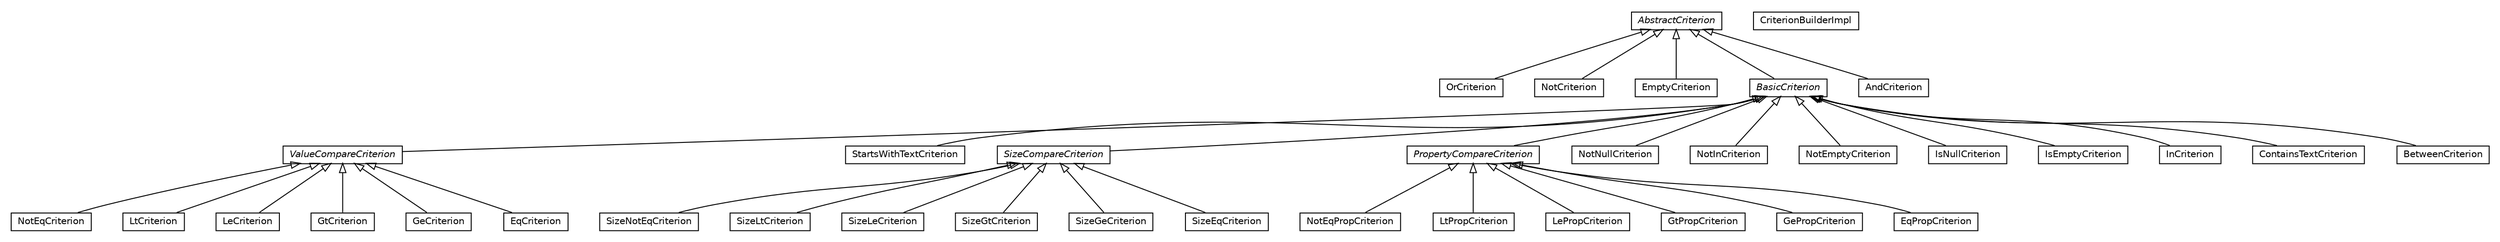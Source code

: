 #!/usr/local/bin/dot
#
# Class diagram 
# Generated by UMLGraph version R5_6_6-8-g8d7759 (http://www.umlgraph.org/)
#

digraph G {
	edge [fontname="Helvetica",fontsize=10,labelfontname="Helvetica",labelfontsize=10];
	node [fontname="Helvetica",fontsize=10,shape=plaintext];
	nodesep=0.25;
	ranksep=0.5;
	// org.dayatang.domain.internal.repo.ValueCompareCriterion
	c1770 [label=<<table title="org.dayatang.domain.internal.repo.ValueCompareCriterion" border="0" cellborder="1" cellspacing="0" cellpadding="2" port="p" href="./ValueCompareCriterion.html">
		<tr><td><table border="0" cellspacing="0" cellpadding="1">
<tr><td align="center" balign="center"><font face="Helvetica-Oblique"> ValueCompareCriterion </font></td></tr>
		</table></td></tr>
		</table>>, URL="./ValueCompareCriterion.html", fontname="Helvetica", fontcolor="black", fontsize=10.0];
	// org.dayatang.domain.internal.repo.StartsWithTextCriterion
	c1771 [label=<<table title="org.dayatang.domain.internal.repo.StartsWithTextCriterion" border="0" cellborder="1" cellspacing="0" cellpadding="2" port="p" href="./StartsWithTextCriterion.html">
		<tr><td><table border="0" cellspacing="0" cellpadding="1">
<tr><td align="center" balign="center"> StartsWithTextCriterion </td></tr>
		</table></td></tr>
		</table>>, URL="./StartsWithTextCriterion.html", fontname="Helvetica", fontcolor="black", fontsize=10.0];
	// org.dayatang.domain.internal.repo.SizeNotEqCriterion
	c1772 [label=<<table title="org.dayatang.domain.internal.repo.SizeNotEqCriterion" border="0" cellborder="1" cellspacing="0" cellpadding="2" port="p" href="./SizeNotEqCriterion.html">
		<tr><td><table border="0" cellspacing="0" cellpadding="1">
<tr><td align="center" balign="center"> SizeNotEqCriterion </td></tr>
		</table></td></tr>
		</table>>, URL="./SizeNotEqCriterion.html", fontname="Helvetica", fontcolor="black", fontsize=10.0];
	// org.dayatang.domain.internal.repo.SizeLtCriterion
	c1773 [label=<<table title="org.dayatang.domain.internal.repo.SizeLtCriterion" border="0" cellborder="1" cellspacing="0" cellpadding="2" port="p" href="./SizeLtCriterion.html">
		<tr><td><table border="0" cellspacing="0" cellpadding="1">
<tr><td align="center" balign="center"> SizeLtCriterion </td></tr>
		</table></td></tr>
		</table>>, URL="./SizeLtCriterion.html", fontname="Helvetica", fontcolor="black", fontsize=10.0];
	// org.dayatang.domain.internal.repo.SizeLeCriterion
	c1774 [label=<<table title="org.dayatang.domain.internal.repo.SizeLeCriterion" border="0" cellborder="1" cellspacing="0" cellpadding="2" port="p" href="./SizeLeCriterion.html">
		<tr><td><table border="0" cellspacing="0" cellpadding="1">
<tr><td align="center" balign="center"> SizeLeCriterion </td></tr>
		</table></td></tr>
		</table>>, URL="./SizeLeCriterion.html", fontname="Helvetica", fontcolor="black", fontsize=10.0];
	// org.dayatang.domain.internal.repo.SizeGtCriterion
	c1775 [label=<<table title="org.dayatang.domain.internal.repo.SizeGtCriterion" border="0" cellborder="1" cellspacing="0" cellpadding="2" port="p" href="./SizeGtCriterion.html">
		<tr><td><table border="0" cellspacing="0" cellpadding="1">
<tr><td align="center" balign="center"> SizeGtCriterion </td></tr>
		</table></td></tr>
		</table>>, URL="./SizeGtCriterion.html", fontname="Helvetica", fontcolor="black", fontsize=10.0];
	// org.dayatang.domain.internal.repo.SizeGeCriterion
	c1776 [label=<<table title="org.dayatang.domain.internal.repo.SizeGeCriterion" border="0" cellborder="1" cellspacing="0" cellpadding="2" port="p" href="./SizeGeCriterion.html">
		<tr><td><table border="0" cellspacing="0" cellpadding="1">
<tr><td align="center" balign="center"> SizeGeCriterion </td></tr>
		</table></td></tr>
		</table>>, URL="./SizeGeCriterion.html", fontname="Helvetica", fontcolor="black", fontsize=10.0];
	// org.dayatang.domain.internal.repo.SizeEqCriterion
	c1777 [label=<<table title="org.dayatang.domain.internal.repo.SizeEqCriterion" border="0" cellborder="1" cellspacing="0" cellpadding="2" port="p" href="./SizeEqCriterion.html">
		<tr><td><table border="0" cellspacing="0" cellpadding="1">
<tr><td align="center" balign="center"> SizeEqCriterion </td></tr>
		</table></td></tr>
		</table>>, URL="./SizeEqCriterion.html", fontname="Helvetica", fontcolor="black", fontsize=10.0];
	// org.dayatang.domain.internal.repo.SizeCompareCriterion
	c1778 [label=<<table title="org.dayatang.domain.internal.repo.SizeCompareCriterion" border="0" cellborder="1" cellspacing="0" cellpadding="2" port="p" href="./SizeCompareCriterion.html">
		<tr><td><table border="0" cellspacing="0" cellpadding="1">
<tr><td align="center" balign="center"><font face="Helvetica-Oblique"> SizeCompareCriterion </font></td></tr>
		</table></td></tr>
		</table>>, URL="./SizeCompareCriterion.html", fontname="Helvetica", fontcolor="black", fontsize=10.0];
	// org.dayatang.domain.internal.repo.PropertyCompareCriterion
	c1779 [label=<<table title="org.dayatang.domain.internal.repo.PropertyCompareCriterion" border="0" cellborder="1" cellspacing="0" cellpadding="2" port="p" href="./PropertyCompareCriterion.html">
		<tr><td><table border="0" cellspacing="0" cellpadding="1">
<tr><td align="center" balign="center"><font face="Helvetica-Oblique"> PropertyCompareCriterion </font></td></tr>
		</table></td></tr>
		</table>>, URL="./PropertyCompareCriterion.html", fontname="Helvetica", fontcolor="black", fontsize=10.0];
	// org.dayatang.domain.internal.repo.OrCriterion
	c1780 [label=<<table title="org.dayatang.domain.internal.repo.OrCriterion" border="0" cellborder="1" cellspacing="0" cellpadding="2" port="p" href="./OrCriterion.html">
		<tr><td><table border="0" cellspacing="0" cellpadding="1">
<tr><td align="center" balign="center"> OrCriterion </td></tr>
		</table></td></tr>
		</table>>, URL="./OrCriterion.html", fontname="Helvetica", fontcolor="black", fontsize=10.0];
	// org.dayatang.domain.internal.repo.NotNullCriterion
	c1781 [label=<<table title="org.dayatang.domain.internal.repo.NotNullCriterion" border="0" cellborder="1" cellspacing="0" cellpadding="2" port="p" href="./NotNullCriterion.html">
		<tr><td><table border="0" cellspacing="0" cellpadding="1">
<tr><td align="center" balign="center"> NotNullCriterion </td></tr>
		</table></td></tr>
		</table>>, URL="./NotNullCriterion.html", fontname="Helvetica", fontcolor="black", fontsize=10.0];
	// org.dayatang.domain.internal.repo.NotInCriterion
	c1782 [label=<<table title="org.dayatang.domain.internal.repo.NotInCriterion" border="0" cellborder="1" cellspacing="0" cellpadding="2" port="p" href="./NotInCriterion.html">
		<tr><td><table border="0" cellspacing="0" cellpadding="1">
<tr><td align="center" balign="center"> NotInCriterion </td></tr>
		</table></td></tr>
		</table>>, URL="./NotInCriterion.html", fontname="Helvetica", fontcolor="black", fontsize=10.0];
	// org.dayatang.domain.internal.repo.NotEqPropCriterion
	c1783 [label=<<table title="org.dayatang.domain.internal.repo.NotEqPropCriterion" border="0" cellborder="1" cellspacing="0" cellpadding="2" port="p" href="./NotEqPropCriterion.html">
		<tr><td><table border="0" cellspacing="0" cellpadding="1">
<tr><td align="center" balign="center"> NotEqPropCriterion </td></tr>
		</table></td></tr>
		</table>>, URL="./NotEqPropCriterion.html", fontname="Helvetica", fontcolor="black", fontsize=10.0];
	// org.dayatang.domain.internal.repo.NotEqCriterion
	c1784 [label=<<table title="org.dayatang.domain.internal.repo.NotEqCriterion" border="0" cellborder="1" cellspacing="0" cellpadding="2" port="p" href="./NotEqCriterion.html">
		<tr><td><table border="0" cellspacing="0" cellpadding="1">
<tr><td align="center" balign="center"> NotEqCriterion </td></tr>
		</table></td></tr>
		</table>>, URL="./NotEqCriterion.html", fontname="Helvetica", fontcolor="black", fontsize=10.0];
	// org.dayatang.domain.internal.repo.NotEmptyCriterion
	c1785 [label=<<table title="org.dayatang.domain.internal.repo.NotEmptyCriterion" border="0" cellborder="1" cellspacing="0" cellpadding="2" port="p" href="./NotEmptyCriterion.html">
		<tr><td><table border="0" cellspacing="0" cellpadding="1">
<tr><td align="center" balign="center"> NotEmptyCriterion </td></tr>
		</table></td></tr>
		</table>>, URL="./NotEmptyCriterion.html", fontname="Helvetica", fontcolor="black", fontsize=10.0];
	// org.dayatang.domain.internal.repo.NotCriterion
	c1786 [label=<<table title="org.dayatang.domain.internal.repo.NotCriterion" border="0" cellborder="1" cellspacing="0" cellpadding="2" port="p" href="./NotCriterion.html">
		<tr><td><table border="0" cellspacing="0" cellpadding="1">
<tr><td align="center" balign="center"> NotCriterion </td></tr>
		</table></td></tr>
		</table>>, URL="./NotCriterion.html", fontname="Helvetica", fontcolor="black", fontsize=10.0];
	// org.dayatang.domain.internal.repo.LtPropCriterion
	c1787 [label=<<table title="org.dayatang.domain.internal.repo.LtPropCriterion" border="0" cellborder="1" cellspacing="0" cellpadding="2" port="p" href="./LtPropCriterion.html">
		<tr><td><table border="0" cellspacing="0" cellpadding="1">
<tr><td align="center" balign="center"> LtPropCriterion </td></tr>
		</table></td></tr>
		</table>>, URL="./LtPropCriterion.html", fontname="Helvetica", fontcolor="black", fontsize=10.0];
	// org.dayatang.domain.internal.repo.LtCriterion
	c1788 [label=<<table title="org.dayatang.domain.internal.repo.LtCriterion" border="0" cellborder="1" cellspacing="0" cellpadding="2" port="p" href="./LtCriterion.html">
		<tr><td><table border="0" cellspacing="0" cellpadding="1">
<tr><td align="center" balign="center"> LtCriterion </td></tr>
		</table></td></tr>
		</table>>, URL="./LtCriterion.html", fontname="Helvetica", fontcolor="black", fontsize=10.0];
	// org.dayatang.domain.internal.repo.LePropCriterion
	c1789 [label=<<table title="org.dayatang.domain.internal.repo.LePropCriterion" border="0" cellborder="1" cellspacing="0" cellpadding="2" port="p" href="./LePropCriterion.html">
		<tr><td><table border="0" cellspacing="0" cellpadding="1">
<tr><td align="center" balign="center"> LePropCriterion </td></tr>
		</table></td></tr>
		</table>>, URL="./LePropCriterion.html", fontname="Helvetica", fontcolor="black", fontsize=10.0];
	// org.dayatang.domain.internal.repo.LeCriterion
	c1790 [label=<<table title="org.dayatang.domain.internal.repo.LeCriterion" border="0" cellborder="1" cellspacing="0" cellpadding="2" port="p" href="./LeCriterion.html">
		<tr><td><table border="0" cellspacing="0" cellpadding="1">
<tr><td align="center" balign="center"> LeCriterion </td></tr>
		</table></td></tr>
		</table>>, URL="./LeCriterion.html", fontname="Helvetica", fontcolor="black", fontsize=10.0];
	// org.dayatang.domain.internal.repo.IsNullCriterion
	c1791 [label=<<table title="org.dayatang.domain.internal.repo.IsNullCriterion" border="0" cellborder="1" cellspacing="0" cellpadding="2" port="p" href="./IsNullCriterion.html">
		<tr><td><table border="0" cellspacing="0" cellpadding="1">
<tr><td align="center" balign="center"> IsNullCriterion </td></tr>
		</table></td></tr>
		</table>>, URL="./IsNullCriterion.html", fontname="Helvetica", fontcolor="black", fontsize=10.0];
	// org.dayatang.domain.internal.repo.IsEmptyCriterion
	c1792 [label=<<table title="org.dayatang.domain.internal.repo.IsEmptyCriterion" border="0" cellborder="1" cellspacing="0" cellpadding="2" port="p" href="./IsEmptyCriterion.html">
		<tr><td><table border="0" cellspacing="0" cellpadding="1">
<tr><td align="center" balign="center"> IsEmptyCriterion </td></tr>
		</table></td></tr>
		</table>>, URL="./IsEmptyCriterion.html", fontname="Helvetica", fontcolor="black", fontsize=10.0];
	// org.dayatang.domain.internal.repo.InCriterion
	c1793 [label=<<table title="org.dayatang.domain.internal.repo.InCriterion" border="0" cellborder="1" cellspacing="0" cellpadding="2" port="p" href="./InCriterion.html">
		<tr><td><table border="0" cellspacing="0" cellpadding="1">
<tr><td align="center" balign="center"> InCriterion </td></tr>
		</table></td></tr>
		</table>>, URL="./InCriterion.html", fontname="Helvetica", fontcolor="black", fontsize=10.0];
	// org.dayatang.domain.internal.repo.GtPropCriterion
	c1794 [label=<<table title="org.dayatang.domain.internal.repo.GtPropCriterion" border="0" cellborder="1" cellspacing="0" cellpadding="2" port="p" href="./GtPropCriterion.html">
		<tr><td><table border="0" cellspacing="0" cellpadding="1">
<tr><td align="center" balign="center"> GtPropCriterion </td></tr>
		</table></td></tr>
		</table>>, URL="./GtPropCriterion.html", fontname="Helvetica", fontcolor="black", fontsize=10.0];
	// org.dayatang.domain.internal.repo.GtCriterion
	c1795 [label=<<table title="org.dayatang.domain.internal.repo.GtCriterion" border="0" cellborder="1" cellspacing="0" cellpadding="2" port="p" href="./GtCriterion.html">
		<tr><td><table border="0" cellspacing="0" cellpadding="1">
<tr><td align="center" balign="center"> GtCriterion </td></tr>
		</table></td></tr>
		</table>>, URL="./GtCriterion.html", fontname="Helvetica", fontcolor="black", fontsize=10.0];
	// org.dayatang.domain.internal.repo.GePropCriterion
	c1796 [label=<<table title="org.dayatang.domain.internal.repo.GePropCriterion" border="0" cellborder="1" cellspacing="0" cellpadding="2" port="p" href="./GePropCriterion.html">
		<tr><td><table border="0" cellspacing="0" cellpadding="1">
<tr><td align="center" balign="center"> GePropCriterion </td></tr>
		</table></td></tr>
		</table>>, URL="./GePropCriterion.html", fontname="Helvetica", fontcolor="black", fontsize=10.0];
	// org.dayatang.domain.internal.repo.GeCriterion
	c1797 [label=<<table title="org.dayatang.domain.internal.repo.GeCriterion" border="0" cellborder="1" cellspacing="0" cellpadding="2" port="p" href="./GeCriterion.html">
		<tr><td><table border="0" cellspacing="0" cellpadding="1">
<tr><td align="center" balign="center"> GeCriterion </td></tr>
		</table></td></tr>
		</table>>, URL="./GeCriterion.html", fontname="Helvetica", fontcolor="black", fontsize=10.0];
	// org.dayatang.domain.internal.repo.EqPropCriterion
	c1798 [label=<<table title="org.dayatang.domain.internal.repo.EqPropCriterion" border="0" cellborder="1" cellspacing="0" cellpadding="2" port="p" href="./EqPropCriterion.html">
		<tr><td><table border="0" cellspacing="0" cellpadding="1">
<tr><td align="center" balign="center"> EqPropCriterion </td></tr>
		</table></td></tr>
		</table>>, URL="./EqPropCriterion.html", fontname="Helvetica", fontcolor="black", fontsize=10.0];
	// org.dayatang.domain.internal.repo.EqCriterion
	c1799 [label=<<table title="org.dayatang.domain.internal.repo.EqCriterion" border="0" cellborder="1" cellspacing="0" cellpadding="2" port="p" href="./EqCriterion.html">
		<tr><td><table border="0" cellspacing="0" cellpadding="1">
<tr><td align="center" balign="center"> EqCriterion </td></tr>
		</table></td></tr>
		</table>>, URL="./EqCriterion.html", fontname="Helvetica", fontcolor="black", fontsize=10.0];
	// org.dayatang.domain.internal.repo.EmptyCriterion
	c1800 [label=<<table title="org.dayatang.domain.internal.repo.EmptyCriterion" border="0" cellborder="1" cellspacing="0" cellpadding="2" port="p" href="./EmptyCriterion.html">
		<tr><td><table border="0" cellspacing="0" cellpadding="1">
<tr><td align="center" balign="center"> EmptyCriterion </td></tr>
		</table></td></tr>
		</table>>, URL="./EmptyCriterion.html", fontname="Helvetica", fontcolor="black", fontsize=10.0];
	// org.dayatang.domain.internal.repo.CriterionBuilderImpl
	c1801 [label=<<table title="org.dayatang.domain.internal.repo.CriterionBuilderImpl" border="0" cellborder="1" cellspacing="0" cellpadding="2" port="p" href="./CriterionBuilderImpl.html">
		<tr><td><table border="0" cellspacing="0" cellpadding="1">
<tr><td align="center" balign="center"> CriterionBuilderImpl </td></tr>
		</table></td></tr>
		</table>>, URL="./CriterionBuilderImpl.html", fontname="Helvetica", fontcolor="black", fontsize=10.0];
	// org.dayatang.domain.internal.repo.ContainsTextCriterion
	c1802 [label=<<table title="org.dayatang.domain.internal.repo.ContainsTextCriterion" border="0" cellborder="1" cellspacing="0" cellpadding="2" port="p" href="./ContainsTextCriterion.html">
		<tr><td><table border="0" cellspacing="0" cellpadding="1">
<tr><td align="center" balign="center"> ContainsTextCriterion </td></tr>
		</table></td></tr>
		</table>>, URL="./ContainsTextCriterion.html", fontname="Helvetica", fontcolor="black", fontsize=10.0];
	// org.dayatang.domain.internal.repo.BetweenCriterion
	c1803 [label=<<table title="org.dayatang.domain.internal.repo.BetweenCriterion" border="0" cellborder="1" cellspacing="0" cellpadding="2" port="p" href="./BetweenCriterion.html">
		<tr><td><table border="0" cellspacing="0" cellpadding="1">
<tr><td align="center" balign="center"> BetweenCriterion </td></tr>
		</table></td></tr>
		</table>>, URL="./BetweenCriterion.html", fontname="Helvetica", fontcolor="black", fontsize=10.0];
	// org.dayatang.domain.internal.repo.BasicCriterion
	c1804 [label=<<table title="org.dayatang.domain.internal.repo.BasicCriterion" border="0" cellborder="1" cellspacing="0" cellpadding="2" port="p" href="./BasicCriterion.html">
		<tr><td><table border="0" cellspacing="0" cellpadding="1">
<tr><td align="center" balign="center"><font face="Helvetica-Oblique"> BasicCriterion </font></td></tr>
		</table></td></tr>
		</table>>, URL="./BasicCriterion.html", fontname="Helvetica", fontcolor="black", fontsize=10.0];
	// org.dayatang.domain.internal.repo.AndCriterion
	c1805 [label=<<table title="org.dayatang.domain.internal.repo.AndCriterion" border="0" cellborder="1" cellspacing="0" cellpadding="2" port="p" href="./AndCriterion.html">
		<tr><td><table border="0" cellspacing="0" cellpadding="1">
<tr><td align="center" balign="center"> AndCriterion </td></tr>
		</table></td></tr>
		</table>>, URL="./AndCriterion.html", fontname="Helvetica", fontcolor="black", fontsize=10.0];
	// org.dayatang.domain.internal.repo.AbstractCriterion
	c1806 [label=<<table title="org.dayatang.domain.internal.repo.AbstractCriterion" border="0" cellborder="1" cellspacing="0" cellpadding="2" port="p" href="./AbstractCriterion.html">
		<tr><td><table border="0" cellspacing="0" cellpadding="1">
<tr><td align="center" balign="center"><font face="Helvetica-Oblique"> AbstractCriterion </font></td></tr>
		</table></td></tr>
		</table>>, URL="./AbstractCriterion.html", fontname="Helvetica", fontcolor="black", fontsize=10.0];
	//org.dayatang.domain.internal.repo.ValueCompareCriterion extends org.dayatang.domain.internal.repo.BasicCriterion
	c1804:p -> c1770:p [dir=back,arrowtail=empty];
	//org.dayatang.domain.internal.repo.StartsWithTextCriterion extends org.dayatang.domain.internal.repo.BasicCriterion
	c1804:p -> c1771:p [dir=back,arrowtail=empty];
	//org.dayatang.domain.internal.repo.SizeNotEqCriterion extends org.dayatang.domain.internal.repo.SizeCompareCriterion
	c1778:p -> c1772:p [dir=back,arrowtail=empty];
	//org.dayatang.domain.internal.repo.SizeLtCriterion extends org.dayatang.domain.internal.repo.SizeCompareCriterion
	c1778:p -> c1773:p [dir=back,arrowtail=empty];
	//org.dayatang.domain.internal.repo.SizeLeCriterion extends org.dayatang.domain.internal.repo.SizeCompareCriterion
	c1778:p -> c1774:p [dir=back,arrowtail=empty];
	//org.dayatang.domain.internal.repo.SizeGtCriterion extends org.dayatang.domain.internal.repo.SizeCompareCriterion
	c1778:p -> c1775:p [dir=back,arrowtail=empty];
	//org.dayatang.domain.internal.repo.SizeGeCriterion extends org.dayatang.domain.internal.repo.SizeCompareCriterion
	c1778:p -> c1776:p [dir=back,arrowtail=empty];
	//org.dayatang.domain.internal.repo.SizeEqCriterion extends org.dayatang.domain.internal.repo.SizeCompareCriterion
	c1778:p -> c1777:p [dir=back,arrowtail=empty];
	//org.dayatang.domain.internal.repo.SizeCompareCriterion extends org.dayatang.domain.internal.repo.BasicCriterion
	c1804:p -> c1778:p [dir=back,arrowtail=empty];
	//org.dayatang.domain.internal.repo.PropertyCompareCriterion extends org.dayatang.domain.internal.repo.BasicCriterion
	c1804:p -> c1779:p [dir=back,arrowtail=empty];
	//org.dayatang.domain.internal.repo.OrCriterion extends org.dayatang.domain.internal.repo.AbstractCriterion
	c1806:p -> c1780:p [dir=back,arrowtail=empty];
	//org.dayatang.domain.internal.repo.NotNullCriterion extends org.dayatang.domain.internal.repo.BasicCriterion
	c1804:p -> c1781:p [dir=back,arrowtail=empty];
	//org.dayatang.domain.internal.repo.NotInCriterion extends org.dayatang.domain.internal.repo.BasicCriterion
	c1804:p -> c1782:p [dir=back,arrowtail=empty];
	//org.dayatang.domain.internal.repo.NotEqPropCriterion extends org.dayatang.domain.internal.repo.PropertyCompareCriterion
	c1779:p -> c1783:p [dir=back,arrowtail=empty];
	//org.dayatang.domain.internal.repo.NotEqCriterion extends org.dayatang.domain.internal.repo.ValueCompareCriterion
	c1770:p -> c1784:p [dir=back,arrowtail=empty];
	//org.dayatang.domain.internal.repo.NotEmptyCriterion extends org.dayatang.domain.internal.repo.BasicCriterion
	c1804:p -> c1785:p [dir=back,arrowtail=empty];
	//org.dayatang.domain.internal.repo.NotCriterion extends org.dayatang.domain.internal.repo.AbstractCriterion
	c1806:p -> c1786:p [dir=back,arrowtail=empty];
	//org.dayatang.domain.internal.repo.LtPropCriterion extends org.dayatang.domain.internal.repo.PropertyCompareCriterion
	c1779:p -> c1787:p [dir=back,arrowtail=empty];
	//org.dayatang.domain.internal.repo.LtCriterion extends org.dayatang.domain.internal.repo.ValueCompareCriterion
	c1770:p -> c1788:p [dir=back,arrowtail=empty];
	//org.dayatang.domain.internal.repo.LePropCriterion extends org.dayatang.domain.internal.repo.PropertyCompareCriterion
	c1779:p -> c1789:p [dir=back,arrowtail=empty];
	//org.dayatang.domain.internal.repo.LeCriterion extends org.dayatang.domain.internal.repo.ValueCompareCriterion
	c1770:p -> c1790:p [dir=back,arrowtail=empty];
	//org.dayatang.domain.internal.repo.IsNullCriterion extends org.dayatang.domain.internal.repo.BasicCriterion
	c1804:p -> c1791:p [dir=back,arrowtail=empty];
	//org.dayatang.domain.internal.repo.IsEmptyCriterion extends org.dayatang.domain.internal.repo.BasicCriterion
	c1804:p -> c1792:p [dir=back,arrowtail=empty];
	//org.dayatang.domain.internal.repo.InCriterion extends org.dayatang.domain.internal.repo.BasicCriterion
	c1804:p -> c1793:p [dir=back,arrowtail=empty];
	//org.dayatang.domain.internal.repo.GtPropCriterion extends org.dayatang.domain.internal.repo.PropertyCompareCriterion
	c1779:p -> c1794:p [dir=back,arrowtail=empty];
	//org.dayatang.domain.internal.repo.GtCriterion extends org.dayatang.domain.internal.repo.ValueCompareCriterion
	c1770:p -> c1795:p [dir=back,arrowtail=empty];
	//org.dayatang.domain.internal.repo.GePropCriterion extends org.dayatang.domain.internal.repo.PropertyCompareCriterion
	c1779:p -> c1796:p [dir=back,arrowtail=empty];
	//org.dayatang.domain.internal.repo.GeCriterion extends org.dayatang.domain.internal.repo.ValueCompareCriterion
	c1770:p -> c1797:p [dir=back,arrowtail=empty];
	//org.dayatang.domain.internal.repo.EqPropCriterion extends org.dayatang.domain.internal.repo.PropertyCompareCriterion
	c1779:p -> c1798:p [dir=back,arrowtail=empty];
	//org.dayatang.domain.internal.repo.EqCriterion extends org.dayatang.domain.internal.repo.ValueCompareCriterion
	c1770:p -> c1799:p [dir=back,arrowtail=empty];
	//org.dayatang.domain.internal.repo.EmptyCriterion extends org.dayatang.domain.internal.repo.AbstractCriterion
	c1806:p -> c1800:p [dir=back,arrowtail=empty];
	//org.dayatang.domain.internal.repo.ContainsTextCriterion extends org.dayatang.domain.internal.repo.BasicCriterion
	c1804:p -> c1802:p [dir=back,arrowtail=empty];
	//org.dayatang.domain.internal.repo.BetweenCriterion extends org.dayatang.domain.internal.repo.BasicCriterion
	c1804:p -> c1803:p [dir=back,arrowtail=empty];
	//org.dayatang.domain.internal.repo.BasicCriterion extends org.dayatang.domain.internal.repo.AbstractCriterion
	c1806:p -> c1804:p [dir=back,arrowtail=empty];
	//org.dayatang.domain.internal.repo.AndCriterion extends org.dayatang.domain.internal.repo.AbstractCriterion
	c1806:p -> c1805:p [dir=back,arrowtail=empty];
}

